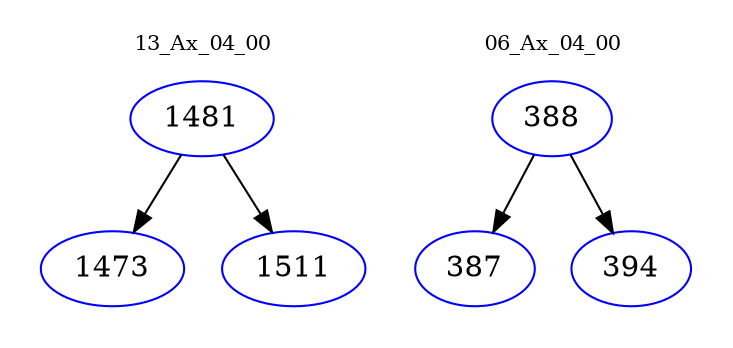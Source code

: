 digraph{
subgraph cluster_0 {
color = white
label = "13_Ax_04_00";
fontsize=10;
T0_1481 [label="1481", color="blue"]
T0_1481 -> T0_1473 [color="black"]
T0_1473 [label="1473", color="blue"]
T0_1481 -> T0_1511 [color="black"]
T0_1511 [label="1511", color="blue"]
}
subgraph cluster_1 {
color = white
label = "06_Ax_04_00";
fontsize=10;
T1_388 [label="388", color="blue"]
T1_388 -> T1_387 [color="black"]
T1_387 [label="387", color="blue"]
T1_388 -> T1_394 [color="black"]
T1_394 [label="394", color="blue"]
}
}
